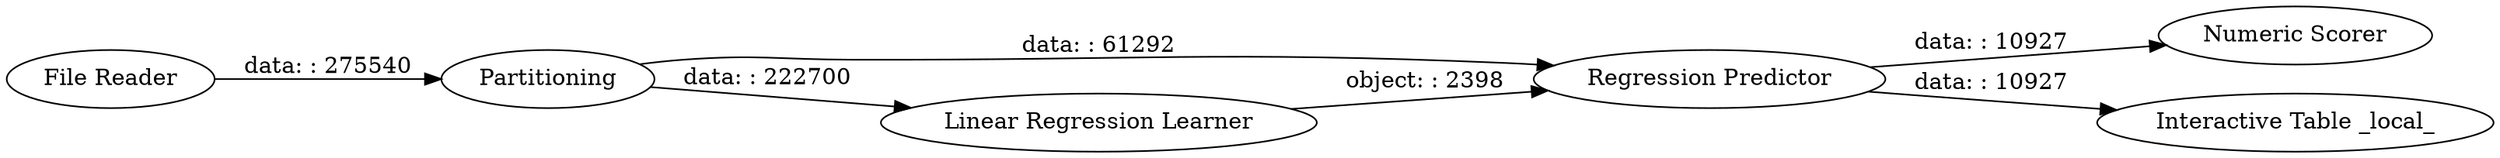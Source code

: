 digraph {
	"6940695291225363649_2" [label=Partitioning]
	"6940695291225363649_19" [label="Regression Predictor"]
	"6940695291225363649_36" [label="Numeric Scorer"]
	"6940695291225363649_1" [label="File Reader"]
	"6940695291225363649_17" [label="Linear Regression Learner"]
	"6940695291225363649_9" [label="Interactive Table _local_"]
	"6940695291225363649_19" -> "6940695291225363649_9" [label="data: : 10927"]
	"6940695291225363649_2" -> "6940695291225363649_17" [label="data: : 222700"]
	"6940695291225363649_19" -> "6940695291225363649_36" [label="data: : 10927"]
	"6940695291225363649_1" -> "6940695291225363649_2" [label="data: : 275540"]
	"6940695291225363649_17" -> "6940695291225363649_19" [label="object: : 2398"]
	"6940695291225363649_2" -> "6940695291225363649_19" [label="data: : 61292"]
	rankdir=LR
}

